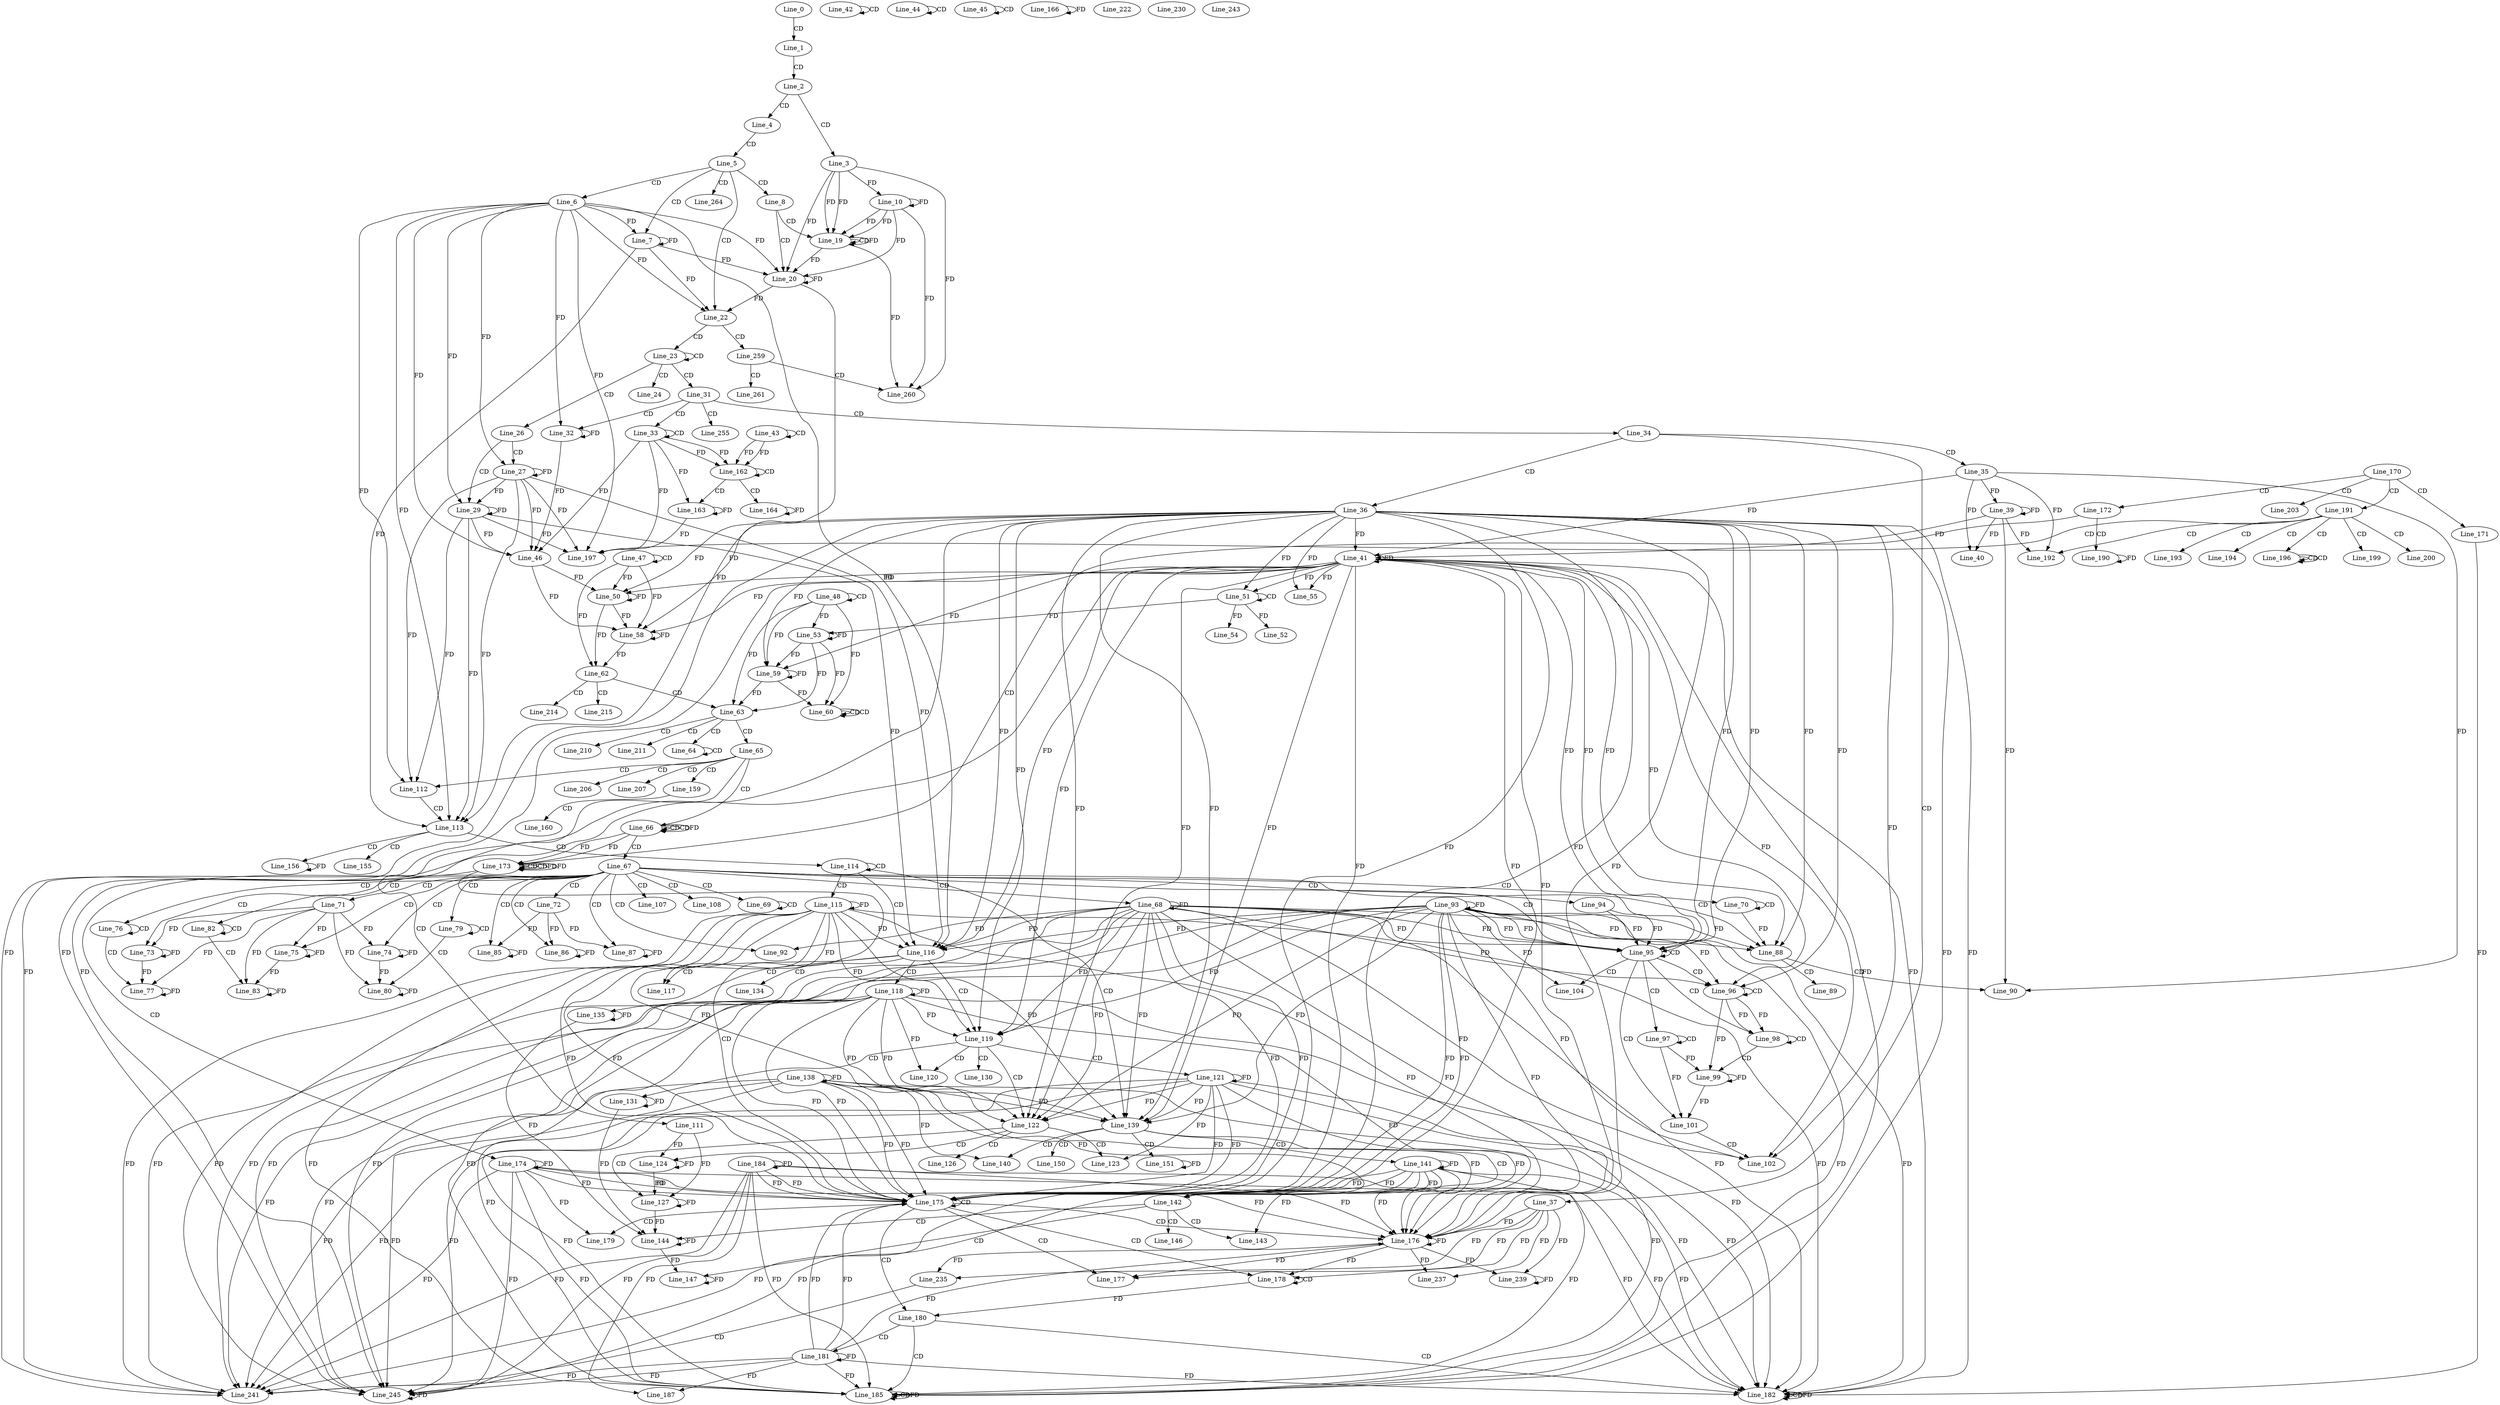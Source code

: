 digraph G {
  Line_0;
  Line_1;
  Line_2;
  Line_3;
  Line_4;
  Line_5;
  Line_6;
  Line_7;
  Line_7;
  Line_8;
  Line_10;
  Line_10;
  Line_19;
  Line_19;
  Line_19;
  Line_20;
  Line_22;
  Line_22;
  Line_23;
  Line_23;
  Line_23;
  Line_24;
  Line_26;
  Line_27;
  Line_27;
  Line_29;
  Line_29;
  Line_31;
  Line_32;
  Line_32;
  Line_33;
  Line_33;
  Line_34;
  Line_35;
  Line_36;
  Line_37;
  Line_39;
  Line_39;
  Line_40;
  Line_41;
  Line_41;
  Line_42;
  Line_42;
  Line_43;
  Line_43;
  Line_44;
  Line_44;
  Line_45;
  Line_45;
  Line_46;
  Line_46;
  Line_46;
  Line_47;
  Line_47;
  Line_48;
  Line_48;
  Line_50;
  Line_50;
  Line_46;
  Line_51;
  Line_51;
  Line_52;
  Line_53;
  Line_53;
  Line_54;
  Line_55;
  Line_58;
  Line_58;
  Line_59;
  Line_59;
  Line_60;
  Line_60;
  Line_60;
  Line_62;
  Line_63;
  Line_64;
  Line_64;
  Line_65;
  Line_66;
  Line_66;
  Line_66;
  Line_67;
  Line_68;
  Line_68;
  Line_69;
  Line_69;
  Line_70;
  Line_70;
  Line_71;
  Line_72;
  Line_73;
  Line_74;
  Line_75;
  Line_76;
  Line_76;
  Line_77;
  Line_79;
  Line_79;
  Line_80;
  Line_82;
  Line_82;
  Line_83;
  Line_85;
  Line_85;
  Line_86;
  Line_87;
  Line_87;
  Line_88;
  Line_88;
  Line_88;
  Line_89;
  Line_90;
  Line_92;
  Line_93;
  Line_93;
  Line_94;
  Line_95;
  Line_95;
  Line_96;
  Line_96;
  Line_97;
  Line_97;
  Line_98;
  Line_98;
  Line_99;
  Line_99;
  Line_101;
  Line_102;
  Line_104;
  Line_107;
  Line_108;
  Line_111;
  Line_112;
  Line_112;
  Line_113;
  Line_113;
  Line_113;
  Line_114;
  Line_114;
  Line_115;
  Line_115;
  Line_116;
  Line_116;
  Line_116;
  Line_117;
  Line_118;
  Line_118;
  Line_119;
  Line_119;
  Line_120;
  Line_121;
  Line_121;
  Line_122;
  Line_122;
  Line_123;
  Line_124;
  Line_126;
  Line_127;
  Line_130;
  Line_131;
  Line_134;
  Line_135;
  Line_138;
  Line_138;
  Line_139;
  Line_139;
  Line_140;
  Line_141;
  Line_141;
  Line_142;
  Line_142;
  Line_143;
  Line_144;
  Line_146;
  Line_147;
  Line_150;
  Line_151;
  Line_155;
  Line_156;
  Line_159;
  Line_160;
  Line_162;
  Line_162;
  Line_163;
  Line_164;
  Line_166;
  Line_170;
  Line_171;
  Line_172;
  Line_173;
  Line_173;
  Line_173;
  Line_174;
  Line_174;
  Line_175;
  Line_175;
  Line_176;
  Line_176;
  Line_177;
  Line_178;
  Line_178;
  Line_179;
  Line_180;
  Line_181;
  Line_181;
  Line_182;
  Line_182;
  Line_182;
  Line_184;
  Line_184;
  Line_185;
  Line_185;
  Line_185;
  Line_187;
  Line_190;
  Line_191;
  Line_192;
  Line_193;
  Line_194;
  Line_196;
  Line_196;
  Line_196;
  Line_197;
  Line_197;
  Line_197;
  Line_199;
  Line_200;
  Line_203;
  Line_206;
  Line_207;
  Line_210;
  Line_211;
  Line_214;
  Line_215;
  Line_222;
  Line_230;
  Line_235;
  Line_237;
  Line_239;
  Line_241;
  Line_243;
  Line_245;
  Line_255;
  Line_259;
  Line_260;
  Line_260;
  Line_261;
  Line_264;
  Line_0 -> Line_1 [ label="CD" ];
  Line_1 -> Line_2 [ label="CD" ];
  Line_2 -> Line_3 [ label="CD" ];
  Line_2 -> Line_4 [ label="CD" ];
  Line_4 -> Line_5 [ label="CD" ];
  Line_5 -> Line_6 [ label="CD" ];
  Line_5 -> Line_7 [ label="CD" ];
  Line_6 -> Line_7 [ label="FD" ];
  Line_7 -> Line_7 [ label="FD" ];
  Line_5 -> Line_8 [ label="CD" ];
  Line_3 -> Line_10 [ label="FD" ];
  Line_10 -> Line_10 [ label="FD" ];
  Line_8 -> Line_19 [ label="CD" ];
  Line_3 -> Line_19 [ label="FD" ];
  Line_10 -> Line_19 [ label="FD" ];
  Line_19 -> Line_19 [ label="CD" ];
  Line_3 -> Line_19 [ label="FD" ];
  Line_10 -> Line_19 [ label="FD" ];
  Line_19 -> Line_19 [ label="FD" ];
  Line_8 -> Line_20 [ label="CD" ];
  Line_6 -> Line_20 [ label="FD" ];
  Line_7 -> Line_20 [ label="FD" ];
  Line_20 -> Line_20 [ label="FD" ];
  Line_3 -> Line_20 [ label="FD" ];
  Line_10 -> Line_20 [ label="FD" ];
  Line_19 -> Line_20 [ label="FD" ];
  Line_5 -> Line_22 [ label="CD" ];
  Line_6 -> Line_22 [ label="FD" ];
  Line_7 -> Line_22 [ label="FD" ];
  Line_20 -> Line_22 [ label="FD" ];
  Line_22 -> Line_23 [ label="CD" ];
  Line_23 -> Line_23 [ label="CD" ];
  Line_23 -> Line_24 [ label="CD" ];
  Line_23 -> Line_26 [ label="CD" ];
  Line_26 -> Line_27 [ label="CD" ];
  Line_6 -> Line_27 [ label="FD" ];
  Line_27 -> Line_27 [ label="FD" ];
  Line_26 -> Line_29 [ label="CD" ];
  Line_6 -> Line_29 [ label="FD" ];
  Line_27 -> Line_29 [ label="FD" ];
  Line_29 -> Line_29 [ label="FD" ];
  Line_23 -> Line_31 [ label="CD" ];
  Line_31 -> Line_32 [ label="CD" ];
  Line_6 -> Line_32 [ label="FD" ];
  Line_32 -> Line_32 [ label="FD" ];
  Line_31 -> Line_33 [ label="CD" ];
  Line_33 -> Line_33 [ label="CD" ];
  Line_31 -> Line_34 [ label="CD" ];
  Line_34 -> Line_35 [ label="CD" ];
  Line_34 -> Line_36 [ label="CD" ];
  Line_34 -> Line_37 [ label="CD" ];
  Line_35 -> Line_39 [ label="FD" ];
  Line_39 -> Line_39 [ label="FD" ];
  Line_35 -> Line_40 [ label="FD" ];
  Line_39 -> Line_40 [ label="FD" ];
  Line_36 -> Line_41 [ label="FD" ];
  Line_41 -> Line_41 [ label="FD" ];
  Line_35 -> Line_41 [ label="FD" ];
  Line_39 -> Line_41 [ label="FD" ];
  Line_42 -> Line_42 [ label="CD" ];
  Line_43 -> Line_43 [ label="CD" ];
  Line_44 -> Line_44 [ label="CD" ];
  Line_45 -> Line_45 [ label="CD" ];
  Line_6 -> Line_46 [ label="FD" ];
  Line_32 -> Line_46 [ label="FD" ];
  Line_27 -> Line_46 [ label="FD" ];
  Line_29 -> Line_46 [ label="FD" ];
  Line_33 -> Line_46 [ label="FD" ];
  Line_47 -> Line_47 [ label="CD" ];
  Line_48 -> Line_48 [ label="CD" ];
  Line_47 -> Line_50 [ label="FD" ];
  Line_50 -> Line_50 [ label="FD" ];
  Line_36 -> Line_50 [ label="FD" ];
  Line_41 -> Line_50 [ label="FD" ];
  Line_46 -> Line_50 [ label="FD" ];
  Line_51 -> Line_51 [ label="CD" ];
  Line_36 -> Line_51 [ label="FD" ];
  Line_41 -> Line_51 [ label="FD" ];
  Line_51 -> Line_52 [ label="FD" ];
  Line_48 -> Line_53 [ label="FD" ];
  Line_53 -> Line_53 [ label="FD" ];
  Line_51 -> Line_53 [ label="FD" ];
  Line_51 -> Line_54 [ label="FD" ];
  Line_36 -> Line_55 [ label="FD" ];
  Line_41 -> Line_55 [ label="FD" ];
  Line_47 -> Line_58 [ label="FD" ];
  Line_50 -> Line_58 [ label="FD" ];
  Line_58 -> Line_58 [ label="FD" ];
  Line_36 -> Line_58 [ label="FD" ];
  Line_41 -> Line_58 [ label="FD" ];
  Line_46 -> Line_58 [ label="FD" ];
  Line_48 -> Line_59 [ label="FD" ];
  Line_53 -> Line_59 [ label="FD" ];
  Line_59 -> Line_59 [ label="FD" ];
  Line_36 -> Line_59 [ label="FD" ];
  Line_41 -> Line_59 [ label="FD" ];
  Line_48 -> Line_60 [ label="FD" ];
  Line_53 -> Line_60 [ label="FD" ];
  Line_59 -> Line_60 [ label="FD" ];
  Line_60 -> Line_60 [ label="CD" ];
  Line_60 -> Line_60 [ label="CD" ];
  Line_47 -> Line_62 [ label="FD" ];
  Line_50 -> Line_62 [ label="FD" ];
  Line_58 -> Line_62 [ label="FD" ];
  Line_62 -> Line_63 [ label="CD" ];
  Line_48 -> Line_63 [ label="FD" ];
  Line_53 -> Line_63 [ label="FD" ];
  Line_59 -> Line_63 [ label="FD" ];
  Line_63 -> Line_64 [ label="CD" ];
  Line_64 -> Line_64 [ label="CD" ];
  Line_63 -> Line_65 [ label="CD" ];
  Line_65 -> Line_66 [ label="CD" ];
  Line_66 -> Line_66 [ label="CD" ];
  Line_66 -> Line_66 [ label="CD" ];
  Line_66 -> Line_66 [ label="FD" ];
  Line_66 -> Line_67 [ label="CD" ];
  Line_67 -> Line_68 [ label="CD" ];
  Line_68 -> Line_68 [ label="FD" ];
  Line_67 -> Line_69 [ label="CD" ];
  Line_69 -> Line_69 [ label="CD" ];
  Line_67 -> Line_70 [ label="CD" ];
  Line_70 -> Line_70 [ label="CD" ];
  Line_67 -> Line_71 [ label="CD" ];
  Line_67 -> Line_72 [ label="CD" ];
  Line_67 -> Line_73 [ label="CD" ];
  Line_71 -> Line_73 [ label="FD" ];
  Line_73 -> Line_73 [ label="FD" ];
  Line_67 -> Line_74 [ label="CD" ];
  Line_71 -> Line_74 [ label="FD" ];
  Line_74 -> Line_74 [ label="FD" ];
  Line_67 -> Line_75 [ label="CD" ];
  Line_71 -> Line_75 [ label="FD" ];
  Line_75 -> Line_75 [ label="FD" ];
  Line_67 -> Line_76 [ label="CD" ];
  Line_76 -> Line_76 [ label="CD" ];
  Line_76 -> Line_77 [ label="CD" ];
  Line_71 -> Line_77 [ label="FD" ];
  Line_73 -> Line_77 [ label="FD" ];
  Line_77 -> Line_77 [ label="FD" ];
  Line_67 -> Line_79 [ label="CD" ];
  Line_79 -> Line_79 [ label="CD" ];
  Line_79 -> Line_80 [ label="CD" ];
  Line_71 -> Line_80 [ label="FD" ];
  Line_74 -> Line_80 [ label="FD" ];
  Line_80 -> Line_80 [ label="FD" ];
  Line_67 -> Line_82 [ label="CD" ];
  Line_82 -> Line_82 [ label="CD" ];
  Line_82 -> Line_83 [ label="CD" ];
  Line_71 -> Line_83 [ label="FD" ];
  Line_75 -> Line_83 [ label="FD" ];
  Line_83 -> Line_83 [ label="FD" ];
  Line_67 -> Line_85 [ label="CD" ];
  Line_72 -> Line_85 [ label="FD" ];
  Line_85 -> Line_85 [ label="FD" ];
  Line_67 -> Line_86 [ label="CD" ];
  Line_72 -> Line_86 [ label="FD" ];
  Line_86 -> Line_86 [ label="FD" ];
  Line_67 -> Line_87 [ label="CD" ];
  Line_72 -> Line_87 [ label="FD" ];
  Line_87 -> Line_87 [ label="FD" ];
  Line_67 -> Line_88 [ label="CD" ];
  Line_68 -> Line_88 [ label="FD" ];
  Line_36 -> Line_88 [ label="FD" ];
  Line_41 -> Line_88 [ label="FD" ];
  Line_70 -> Line_88 [ label="FD" ];
  Line_88 -> Line_89 [ label="CD" ];
  Line_88 -> Line_90 [ label="CD" ];
  Line_35 -> Line_90 [ label="FD" ];
  Line_39 -> Line_90 [ label="FD" ];
  Line_67 -> Line_92 [ label="CD" ];
  Line_68 -> Line_92 [ label="FD" ];
  Line_93 -> Line_93 [ label="FD" ];
  Line_67 -> Line_94 [ label="CD" ];
  Line_67 -> Line_95 [ label="CD" ];
  Line_68 -> Line_95 [ label="FD" ];
  Line_93 -> Line_95 [ label="FD" ];
  Line_36 -> Line_95 [ label="FD" ];
  Line_41 -> Line_95 [ label="FD" ];
  Line_94 -> Line_95 [ label="FD" ];
  Line_95 -> Line_95 [ label="CD" ];
  Line_68 -> Line_95 [ label="FD" ];
  Line_93 -> Line_95 [ label="FD" ];
  Line_36 -> Line_95 [ label="FD" ];
  Line_41 -> Line_95 [ label="FD" ];
  Line_94 -> Line_95 [ label="FD" ];
  Line_95 -> Line_96 [ label="CD" ];
  Line_96 -> Line_96 [ label="CD" ];
  Line_68 -> Line_96 [ label="FD" ];
  Line_93 -> Line_96 [ label="FD" ];
  Line_36 -> Line_96 [ label="FD" ];
  Line_41 -> Line_96 [ label="FD" ];
  Line_95 -> Line_97 [ label="CD" ];
  Line_97 -> Line_97 [ label="CD" ];
  Line_95 -> Line_98 [ label="CD" ];
  Line_96 -> Line_98 [ label="FD" ];
  Line_98 -> Line_98 [ label="CD" ];
  Line_96 -> Line_98 [ label="FD" ];
  Line_98 -> Line_99 [ label="CD" ];
  Line_97 -> Line_99 [ label="FD" ];
  Line_99 -> Line_99 [ label="FD" ];
  Line_96 -> Line_99 [ label="FD" ];
  Line_95 -> Line_101 [ label="CD" ];
  Line_97 -> Line_101 [ label="FD" ];
  Line_99 -> Line_101 [ label="FD" ];
  Line_101 -> Line_102 [ label="CD" ];
  Line_68 -> Line_102 [ label="FD" ];
  Line_93 -> Line_102 [ label="FD" ];
  Line_36 -> Line_102 [ label="FD" ];
  Line_41 -> Line_102 [ label="FD" ];
  Line_95 -> Line_104 [ label="CD" ];
  Line_93 -> Line_104 [ label="FD" ];
  Line_67 -> Line_107 [ label="CD" ];
  Line_67 -> Line_108 [ label="CD" ];
  Line_65 -> Line_111 [ label="CD" ];
  Line_65 -> Line_112 [ label="CD" ];
  Line_6 -> Line_112 [ label="FD" ];
  Line_27 -> Line_112 [ label="FD" ];
  Line_29 -> Line_112 [ label="FD" ];
  Line_112 -> Line_113 [ label="CD" ];
  Line_6 -> Line_113 [ label="FD" ];
  Line_7 -> Line_113 [ label="FD" ];
  Line_20 -> Line_113 [ label="FD" ];
  Line_27 -> Line_113 [ label="FD" ];
  Line_29 -> Line_113 [ label="FD" ];
  Line_113 -> Line_114 [ label="CD" ];
  Line_114 -> Line_114 [ label="CD" ];
  Line_114 -> Line_115 [ label="CD" ];
  Line_115 -> Line_115 [ label="FD" ];
  Line_114 -> Line_116 [ label="CD" ];
  Line_68 -> Line_116 [ label="FD" ];
  Line_93 -> Line_116 [ label="FD" ];
  Line_36 -> Line_116 [ label="FD" ];
  Line_41 -> Line_116 [ label="FD" ];
  Line_115 -> Line_116 [ label="FD" ];
  Line_6 -> Line_116 [ label="FD" ];
  Line_27 -> Line_116 [ label="FD" ];
  Line_29 -> Line_116 [ label="FD" ];
  Line_116 -> Line_117 [ label="CD" ];
  Line_115 -> Line_117 [ label="FD" ];
  Line_116 -> Line_118 [ label="CD" ];
  Line_118 -> Line_118 [ label="FD" ];
  Line_116 -> Line_119 [ label="CD" ];
  Line_68 -> Line_119 [ label="FD" ];
  Line_93 -> Line_119 [ label="FD" ];
  Line_36 -> Line_119 [ label="FD" ];
  Line_41 -> Line_119 [ label="FD" ];
  Line_115 -> Line_119 [ label="FD" ];
  Line_118 -> Line_119 [ label="FD" ];
  Line_119 -> Line_120 [ label="CD" ];
  Line_118 -> Line_120 [ label="FD" ];
  Line_119 -> Line_121 [ label="CD" ];
  Line_121 -> Line_121 [ label="FD" ];
  Line_119 -> Line_122 [ label="CD" ];
  Line_68 -> Line_122 [ label="FD" ];
  Line_93 -> Line_122 [ label="FD" ];
  Line_36 -> Line_122 [ label="FD" ];
  Line_41 -> Line_122 [ label="FD" ];
  Line_115 -> Line_122 [ label="FD" ];
  Line_118 -> Line_122 [ label="FD" ];
  Line_121 -> Line_122 [ label="FD" ];
  Line_122 -> Line_123 [ label="CD" ];
  Line_121 -> Line_123 [ label="FD" ];
  Line_122 -> Line_124 [ label="CD" ];
  Line_111 -> Line_124 [ label="FD" ];
  Line_124 -> Line_124 [ label="FD" ];
  Line_122 -> Line_126 [ label="CD" ];
  Line_122 -> Line_127 [ label="CD" ];
  Line_111 -> Line_127 [ label="FD" ];
  Line_124 -> Line_127 [ label="FD" ];
  Line_127 -> Line_127 [ label="FD" ];
  Line_119 -> Line_130 [ label="CD" ];
  Line_119 -> Line_131 [ label="CD" ];
  Line_131 -> Line_131 [ label="FD" ];
  Line_116 -> Line_134 [ label="CD" ];
  Line_116 -> Line_135 [ label="CD" ];
  Line_135 -> Line_135 [ label="FD" ];
  Line_138 -> Line_138 [ label="FD" ];
  Line_114 -> Line_139 [ label="CD" ];
  Line_68 -> Line_139 [ label="FD" ];
  Line_93 -> Line_139 [ label="FD" ];
  Line_36 -> Line_139 [ label="FD" ];
  Line_41 -> Line_139 [ label="FD" ];
  Line_115 -> Line_139 [ label="FD" ];
  Line_118 -> Line_139 [ label="FD" ];
  Line_121 -> Line_139 [ label="FD" ];
  Line_138 -> Line_139 [ label="FD" ];
  Line_139 -> Line_140 [ label="CD" ];
  Line_138 -> Line_140 [ label="FD" ];
  Line_139 -> Line_141 [ label="CD" ];
  Line_141 -> Line_141 [ label="FD" ];
  Line_139 -> Line_142 [ label="CD" ];
  Line_138 -> Line_142 [ label="FD" ];
  Line_141 -> Line_142 [ label="FD" ];
  Line_142 -> Line_143 [ label="CD" ];
  Line_141 -> Line_143 [ label="FD" ];
  Line_142 -> Line_144 [ label="CD" ];
  Line_127 -> Line_144 [ label="FD" ];
  Line_131 -> Line_144 [ label="FD" ];
  Line_135 -> Line_144 [ label="FD" ];
  Line_144 -> Line_144 [ label="FD" ];
  Line_142 -> Line_146 [ label="CD" ];
  Line_142 -> Line_147 [ label="CD" ];
  Line_144 -> Line_147 [ label="FD" ];
  Line_147 -> Line_147 [ label="FD" ];
  Line_139 -> Line_150 [ label="CD" ];
  Line_139 -> Line_151 [ label="CD" ];
  Line_151 -> Line_151 [ label="FD" ];
  Line_113 -> Line_155 [ label="CD" ];
  Line_113 -> Line_156 [ label="CD" ];
  Line_156 -> Line_156 [ label="FD" ];
  Line_65 -> Line_159 [ label="CD" ];
  Line_159 -> Line_160 [ label="CD" ];
  Line_33 -> Line_162 [ label="FD" ];
  Line_43 -> Line_162 [ label="FD" ];
  Line_162 -> Line_162 [ label="CD" ];
  Line_33 -> Line_162 [ label="FD" ];
  Line_43 -> Line_162 [ label="FD" ];
  Line_162 -> Line_163 [ label="CD" ];
  Line_33 -> Line_163 [ label="FD" ];
  Line_163 -> Line_163 [ label="FD" ];
  Line_162 -> Line_164 [ label="CD" ];
  Line_164 -> Line_164 [ label="FD" ];
  Line_166 -> Line_166 [ label="FD" ];
  Line_170 -> Line_171 [ label="CD" ];
  Line_170 -> Line_172 [ label="CD" ];
  Line_172 -> Line_173 [ label="CD" ];
  Line_173 -> Line_173 [ label="CD" ];
  Line_66 -> Line_173 [ label="FD" ];
  Line_173 -> Line_173 [ label="CD" ];
  Line_173 -> Line_173 [ label="FD" ];
  Line_66 -> Line_173 [ label="FD" ];
  Line_173 -> Line_174 [ label="CD" ];
  Line_174 -> Line_174 [ label="FD" ];
  Line_173 -> Line_175 [ label="CD" ];
  Line_174 -> Line_175 [ label="FD" ];
  Line_68 -> Line_175 [ label="FD" ];
  Line_93 -> Line_175 [ label="FD" ];
  Line_36 -> Line_175 [ label="FD" ];
  Line_41 -> Line_175 [ label="FD" ];
  Line_115 -> Line_175 [ label="FD" ];
  Line_118 -> Line_175 [ label="FD" ];
  Line_121 -> Line_175 [ label="FD" ];
  Line_138 -> Line_175 [ label="FD" ];
  Line_141 -> Line_175 [ label="FD" ];
  Line_175 -> Line_175 [ label="CD" ];
  Line_174 -> Line_175 [ label="FD" ];
  Line_68 -> Line_175 [ label="FD" ];
  Line_93 -> Line_175 [ label="FD" ];
  Line_36 -> Line_175 [ label="FD" ];
  Line_41 -> Line_175 [ label="FD" ];
  Line_115 -> Line_175 [ label="FD" ];
  Line_118 -> Line_175 [ label="FD" ];
  Line_121 -> Line_175 [ label="FD" ];
  Line_138 -> Line_175 [ label="FD" ];
  Line_141 -> Line_175 [ label="FD" ];
  Line_175 -> Line_176 [ label="CD" ];
  Line_176 -> Line_176 [ label="FD" ];
  Line_37 -> Line_176 [ label="FD" ];
  Line_174 -> Line_176 [ label="FD" ];
  Line_68 -> Line_176 [ label="FD" ];
  Line_93 -> Line_176 [ label="FD" ];
  Line_36 -> Line_176 [ label="FD" ];
  Line_41 -> Line_176 [ label="FD" ];
  Line_115 -> Line_176 [ label="FD" ];
  Line_118 -> Line_176 [ label="FD" ];
  Line_121 -> Line_176 [ label="FD" ];
  Line_138 -> Line_176 [ label="FD" ];
  Line_141 -> Line_176 [ label="FD" ];
  Line_175 -> Line_177 [ label="CD" ];
  Line_176 -> Line_177 [ label="FD" ];
  Line_37 -> Line_177 [ label="FD" ];
  Line_175 -> Line_178 [ label="CD" ];
  Line_178 -> Line_178 [ label="CD" ];
  Line_176 -> Line_178 [ label="FD" ];
  Line_37 -> Line_178 [ label="FD" ];
  Line_175 -> Line_179 [ label="CD" ];
  Line_174 -> Line_179 [ label="FD" ];
  Line_175 -> Line_180 [ label="CD" ];
  Line_178 -> Line_180 [ label="FD" ];
  Line_180 -> Line_181 [ label="CD" ];
  Line_181 -> Line_181 [ label="FD" ];
  Line_180 -> Line_182 [ label="CD" ];
  Line_174 -> Line_182 [ label="FD" ];
  Line_181 -> Line_182 [ label="FD" ];
  Line_68 -> Line_182 [ label="FD" ];
  Line_93 -> Line_182 [ label="FD" ];
  Line_36 -> Line_182 [ label="FD" ];
  Line_41 -> Line_182 [ label="FD" ];
  Line_115 -> Line_182 [ label="FD" ];
  Line_118 -> Line_182 [ label="FD" ];
  Line_121 -> Line_182 [ label="FD" ];
  Line_138 -> Line_182 [ label="FD" ];
  Line_141 -> Line_182 [ label="FD" ];
  Line_182 -> Line_182 [ label="CD" ];
  Line_182 -> Line_182 [ label="FD" ];
  Line_171 -> Line_182 [ label="FD" ];
  Line_184 -> Line_184 [ label="FD" ];
  Line_180 -> Line_185 [ label="CD" ];
  Line_174 -> Line_185 [ label="FD" ];
  Line_181 -> Line_185 [ label="FD" ];
  Line_184 -> Line_185 [ label="FD" ];
  Line_68 -> Line_185 [ label="FD" ];
  Line_93 -> Line_185 [ label="FD" ];
  Line_36 -> Line_185 [ label="FD" ];
  Line_41 -> Line_185 [ label="FD" ];
  Line_115 -> Line_185 [ label="FD" ];
  Line_118 -> Line_185 [ label="FD" ];
  Line_121 -> Line_185 [ label="FD" ];
  Line_138 -> Line_185 [ label="FD" ];
  Line_141 -> Line_185 [ label="FD" ];
  Line_185 -> Line_185 [ label="CD" ];
  Line_185 -> Line_185 [ label="FD" ];
  Line_181 -> Line_187 [ label="FD" ];
  Line_184 -> Line_187 [ label="FD" ];
  Line_172 -> Line_190 [ label="CD" ];
  Line_190 -> Line_190 [ label="FD" ];
  Line_170 -> Line_191 [ label="CD" ];
  Line_191 -> Line_192 [ label="CD" ];
  Line_35 -> Line_192 [ label="FD" ];
  Line_39 -> Line_192 [ label="FD" ];
  Line_191 -> Line_193 [ label="CD" ];
  Line_191 -> Line_194 [ label="CD" ];
  Line_191 -> Line_196 [ label="CD" ];
  Line_196 -> Line_196 [ label="CD" ];
  Line_196 -> Line_196 [ label="CD" ];
  Line_191 -> Line_197 [ label="CD" ];
  Line_6 -> Line_197 [ label="FD" ];
  Line_27 -> Line_197 [ label="FD" ];
  Line_29 -> Line_197 [ label="FD" ];
  Line_33 -> Line_197 [ label="FD" ];
  Line_163 -> Line_197 [ label="FD" ];
  Line_191 -> Line_199 [ label="CD" ];
  Line_191 -> Line_200 [ label="CD" ];
  Line_170 -> Line_203 [ label="CD" ];
  Line_65 -> Line_206 [ label="CD" ];
  Line_65 -> Line_207 [ label="CD" ];
  Line_63 -> Line_210 [ label="CD" ];
  Line_63 -> Line_211 [ label="CD" ];
  Line_62 -> Line_214 [ label="CD" ];
  Line_62 -> Line_215 [ label="CD" ];
  Line_176 -> Line_235 [ label="FD" ];
  Line_37 -> Line_235 [ label="FD" ];
  Line_176 -> Line_237 [ label="FD" ];
  Line_37 -> Line_237 [ label="FD" ];
  Line_176 -> Line_239 [ label="FD" ];
  Line_37 -> Line_239 [ label="FD" ];
  Line_239 -> Line_239 [ label="FD" ];
  Line_235 -> Line_241 [ label="CD" ];
  Line_174 -> Line_241 [ label="FD" ];
  Line_181 -> Line_241 [ label="FD" ];
  Line_184 -> Line_241 [ label="FD" ];
  Line_68 -> Line_241 [ label="FD" ];
  Line_93 -> Line_241 [ label="FD" ];
  Line_36 -> Line_241 [ label="FD" ];
  Line_41 -> Line_241 [ label="FD" ];
  Line_115 -> Line_241 [ label="FD" ];
  Line_118 -> Line_241 [ label="FD" ];
  Line_121 -> Line_241 [ label="FD" ];
  Line_138 -> Line_241 [ label="FD" ];
  Line_141 -> Line_241 [ label="FD" ];
  Line_174 -> Line_245 [ label="FD" ];
  Line_181 -> Line_245 [ label="FD" ];
  Line_184 -> Line_245 [ label="FD" ];
  Line_68 -> Line_245 [ label="FD" ];
  Line_93 -> Line_245 [ label="FD" ];
  Line_36 -> Line_245 [ label="FD" ];
  Line_41 -> Line_245 [ label="FD" ];
  Line_115 -> Line_245 [ label="FD" ];
  Line_118 -> Line_245 [ label="FD" ];
  Line_121 -> Line_245 [ label="FD" ];
  Line_138 -> Line_245 [ label="FD" ];
  Line_141 -> Line_245 [ label="FD" ];
  Line_245 -> Line_245 [ label="FD" ];
  Line_31 -> Line_255 [ label="CD" ];
  Line_22 -> Line_259 [ label="CD" ];
  Line_259 -> Line_260 [ label="CD" ];
  Line_3 -> Line_260 [ label="FD" ];
  Line_10 -> Line_260 [ label="FD" ];
  Line_19 -> Line_260 [ label="FD" ];
  Line_259 -> Line_261 [ label="CD" ];
  Line_5 -> Line_264 [ label="CD" ];
  Line_93 -> Line_88 [ label="FD" ];
  Line_173 -> Line_173 [ label="FD" ];
  Line_181 -> Line_175 [ label="FD" ];
  Line_184 -> Line_175 [ label="FD" ];
  Line_181 -> Line_175 [ label="FD" ];
  Line_184 -> Line_175 [ label="FD" ];
  Line_181 -> Line_176 [ label="FD" ];
  Line_184 -> Line_176 [ label="FD" ];
  Line_184 -> Line_182 [ label="FD" ];
}
